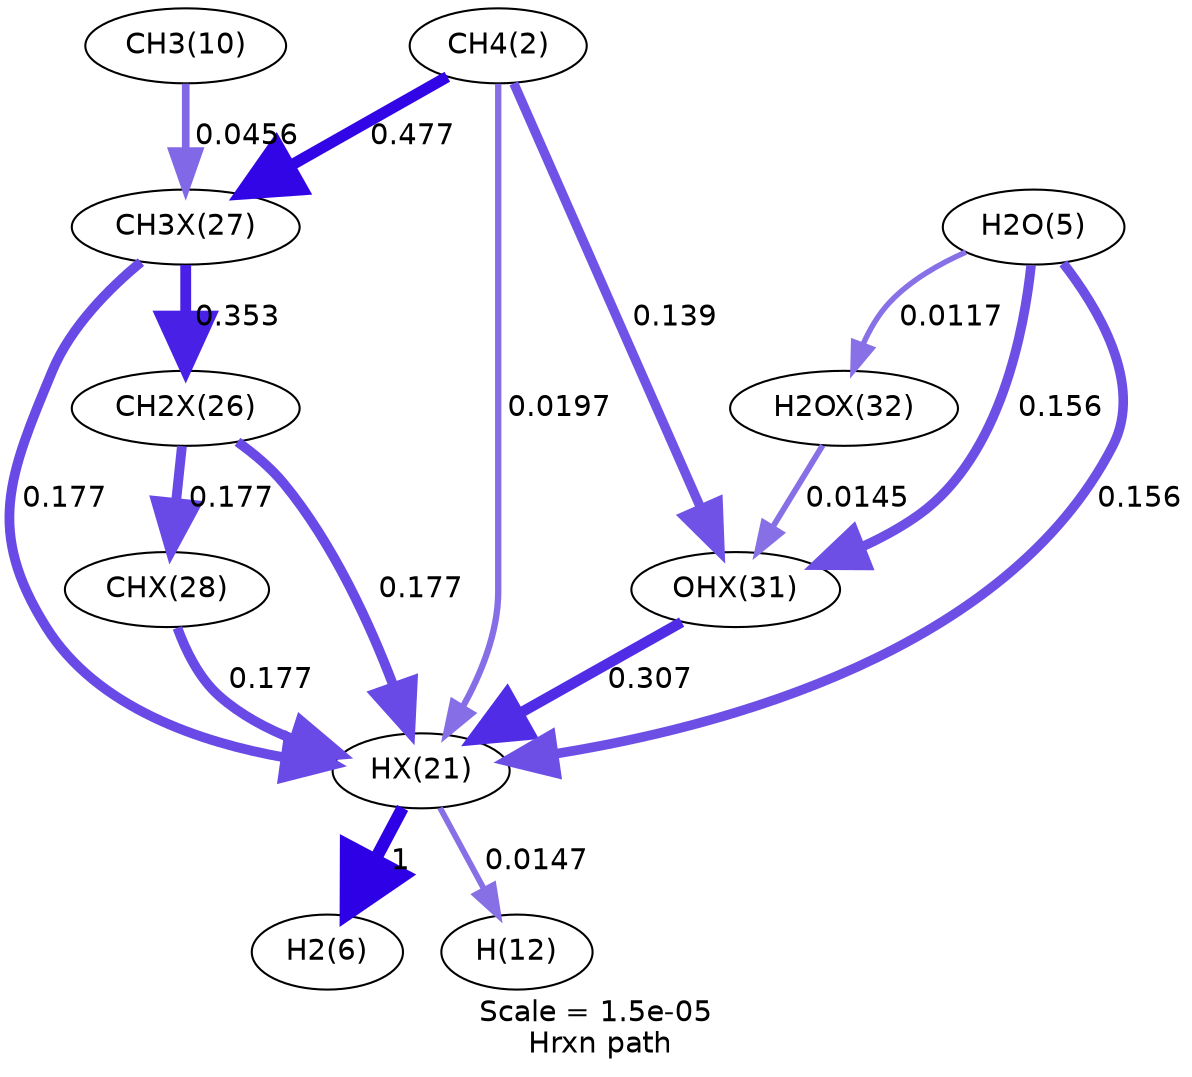digraph reaction_paths {
center=1;
s23 -> s7[fontname="Helvetica", penwidth=6, arrowsize=3, color="0.7, 1.5, 0.9"
, label=" 1"];
s3 -> s23[fontname="Helvetica", penwidth=3.04, arrowsize=1.52, color="0.7, 0.52, 0.9"
, label=" 0.0197"];
s29 -> s23[fontname="Helvetica", penwidth=4.69, arrowsize=2.35, color="0.7, 0.677, 0.9"
, label=" 0.177"];
s28 -> s23[fontname="Helvetica", penwidth=4.69, arrowsize=2.35, color="0.7, 0.677, 0.9"
, label=" 0.177"];
s30 -> s23[fontname="Helvetica", penwidth=4.69, arrowsize=2.35, color="0.7, 0.677, 0.9"
, label=" 0.177"];
s33 -> s23[fontname="Helvetica", penwidth=5.11, arrowsize=2.55, color="0.7, 0.807, 0.9"
, label=" 0.307"];
s6 -> s23[fontname="Helvetica", penwidth=4.6, arrowsize=2.3, color="0.7, 0.656, 0.9"
, label=" 0.156"];
s23 -> s13[fontname="Helvetica", penwidth=2.81, arrowsize=1.41, color="0.7, 0.515, 0.9"
, label=" 0.0147"];
s3 -> s29[fontname="Helvetica", penwidth=5.44, arrowsize=2.72, color="0.7, 0.977, 0.9"
, label=" 0.477"];
s3 -> s33[fontname="Helvetica", penwidth=4.51, arrowsize=2.26, color="0.7, 0.639, 0.9"
, label=" 0.139"];
s29 -> s28[fontname="Helvetica", penwidth=5.21, arrowsize=2.61, color="0.7, 0.853, 0.9"
, label=" 0.353"];
s11 -> s29[fontname="Helvetica", penwidth=3.67, arrowsize=1.83, color="0.7, 0.546, 0.9"
, label=" 0.0456"];
s28 -> s30[fontname="Helvetica", penwidth=4.69, arrowsize=2.35, color="0.7, 0.677, 0.9"
, label=" 0.177"];
s6 -> s33[fontname="Helvetica", penwidth=4.6, arrowsize=2.3, color="0.7, 0.656, 0.9"
, label=" 0.156"];
s34 -> s33[fontname="Helvetica", penwidth=2.8, arrowsize=1.4, color="0.7, 0.515, 0.9"
, label=" 0.0145"];
s6 -> s34[fontname="Helvetica", penwidth=2.64, arrowsize=1.32, color="0.7, 0.512, 0.9"
, label=" 0.0117"];
s3 [ fontname="Helvetica", label="CH4(2)"];
s6 [ fontname="Helvetica", label="H2O(5)"];
s7 [ fontname="Helvetica", label="H2(6)"];
s11 [ fontname="Helvetica", label="CH3(10)"];
s13 [ fontname="Helvetica", label="H(12)"];
s23 [ fontname="Helvetica", label="HX(21)"];
s28 [ fontname="Helvetica", label="CH2X(26)"];
s29 [ fontname="Helvetica", label="CH3X(27)"];
s30 [ fontname="Helvetica", label="CHX(28)"];
s33 [ fontname="Helvetica", label="OHX(31)"];
s34 [ fontname="Helvetica", label="H2OX(32)"];
 label = "Scale = 1.5e-05\l Hrxn path";
 fontname = "Helvetica";
}
